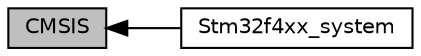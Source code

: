 digraph "CMSIS"
{
  edge [fontname="Helvetica",fontsize="10",labelfontname="Helvetica",labelfontsize="10"];
  node [fontname="Helvetica",fontsize="10",shape=box];
  rankdir=LR;
  Node1 [label="Stm32f4xx_system",height=0.2,width=0.4,color="black", fillcolor="white", style="filled",URL="$group__stm32f4xx__system.html",tooltip=" "];
  Node0 [label="CMSIS",height=0.2,width=0.4,color="black", fillcolor="grey75", style="filled", fontcolor="black",tooltip=" "];
  Node0->Node1 [shape=plaintext, dir="back", style="solid"];
}

